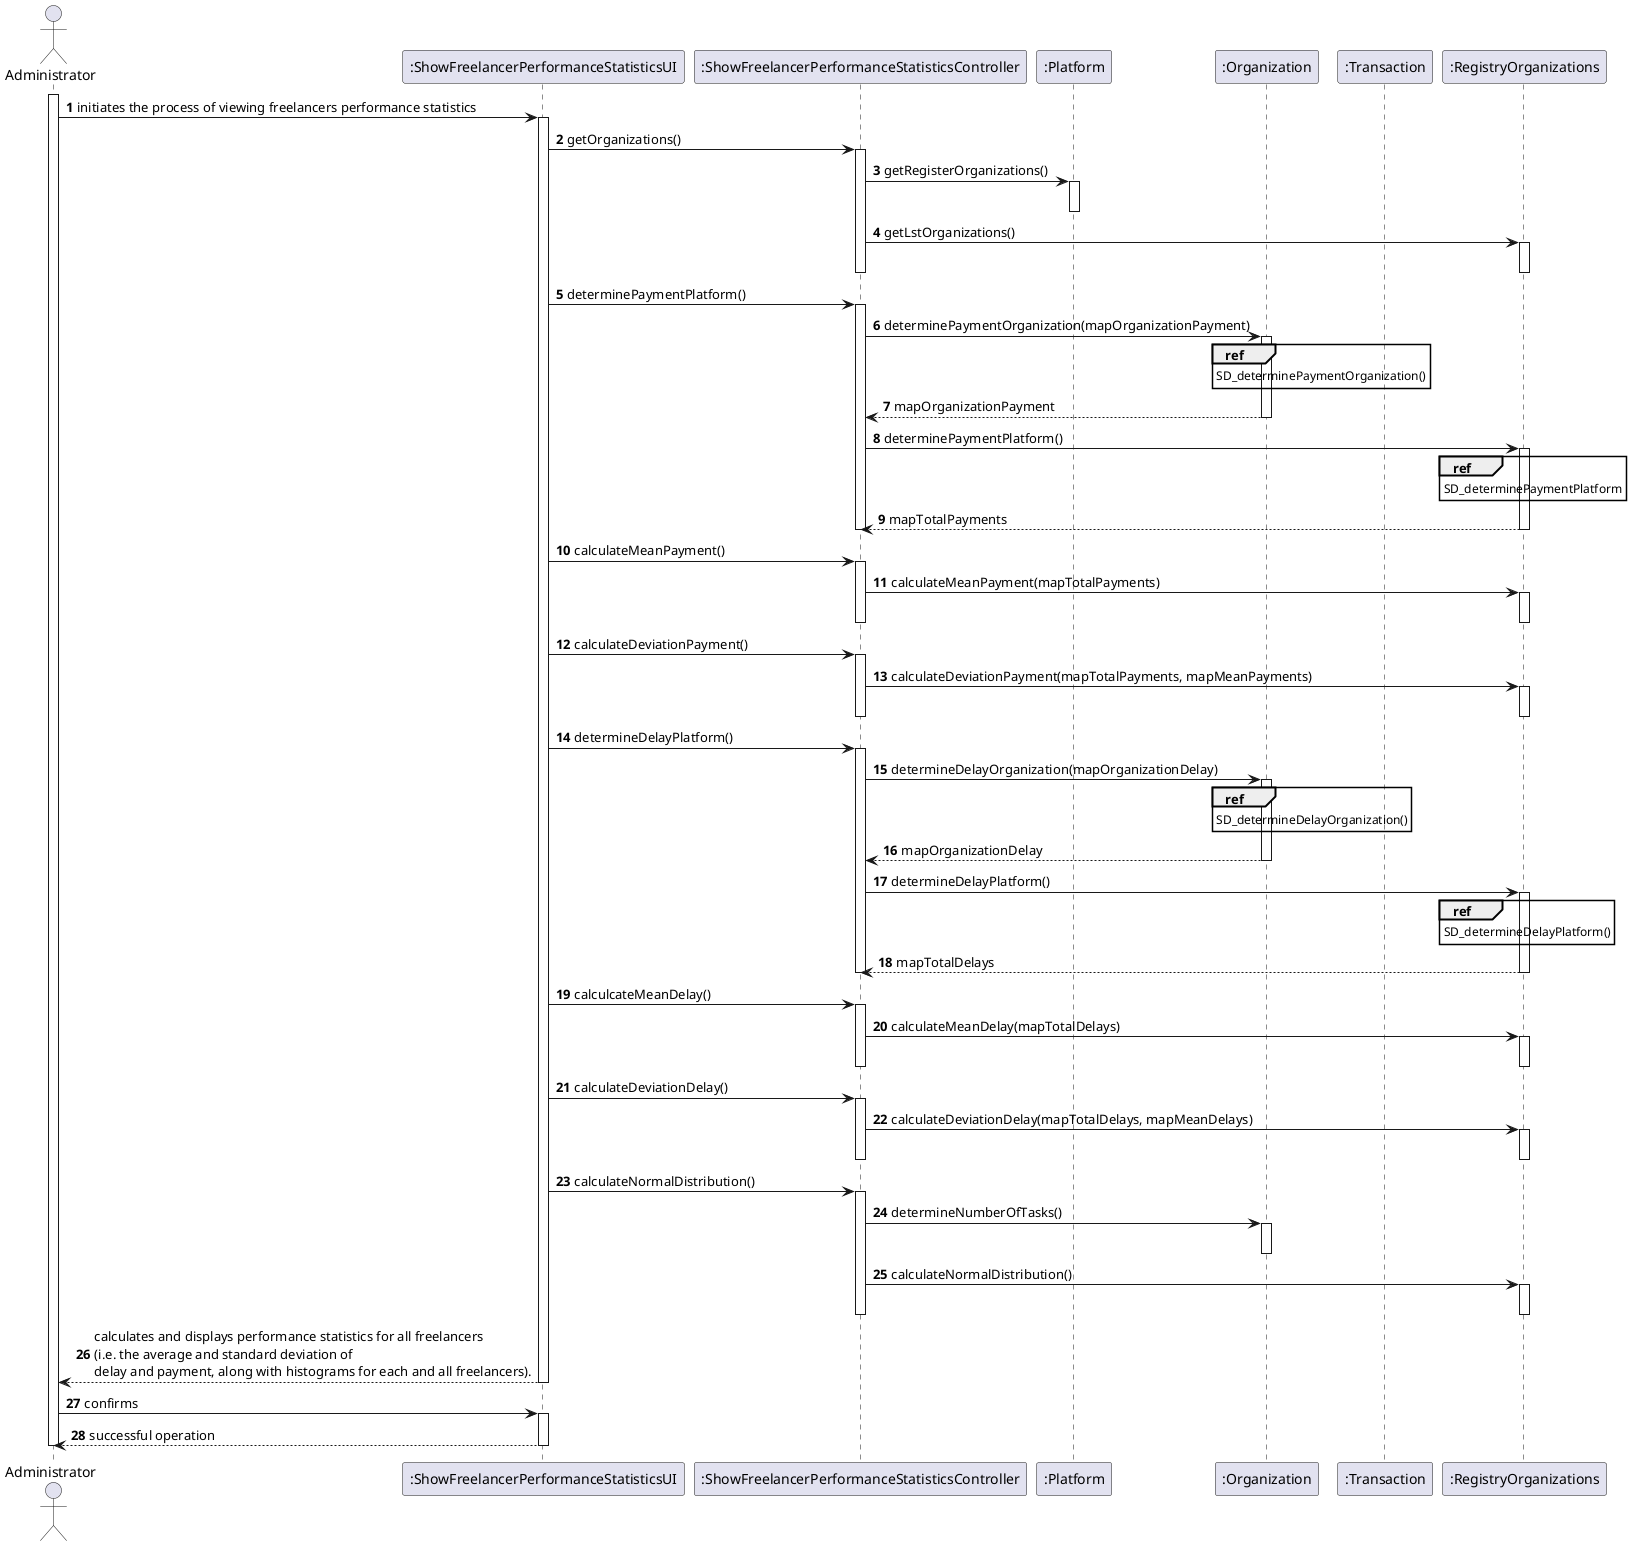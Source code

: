 @startuml
autonumber

actor "Administrator" as ADM
participant ":ShowFreelancerPerformanceStatisticsUI" as UI
participant ":ShowFreelancerPerformanceStatisticsController" as CTL
participant ":Platform" as PLT
participant ":Organization" as O
participant ":Transaction" as T
participant ":RegistryOrganizations" as RO

activate ADM
ADM -> UI : initiates the process of viewing freelancers performance statistics
activate UI

UI -> CTL : getOrganizations()
activate CTL
CTL -> PLT : getRegisterOrganizations()
activate PLT
deactivate PLT
CTL -> RO : getLstOrganizations()
activate RO
deactivate RO
deactivate CTL

UI -> CTL : determinePaymentPlatform()
activate CTL

CTL -> O : determinePaymentOrganization(mapOrganizationPayment)
activate O
ref over O
SD_determinePaymentOrganization()
end ref
CTL <-- O : mapOrganizationPayment
deactivate O

CTL -> RO : determinePaymentPlatform()
activate RO
ref over RO
SD_determinePaymentPlatform
end ref
CTL <-- RO : mapTotalPayments
deactivate RO
deactivate CTL

UI -> CTL : calculateMeanPayment()
activate CTL
CTL -> RO : calculateMeanPayment(mapTotalPayments)
activate RO
deactivate RO
deactivate CTL

UI -> CTL : calculateDeviationPayment()
activate CTL
CTL -> RO : calculateDeviationPayment(mapTotalPayments, mapMeanPayments)
activate RO
deactivate RO
deactivate CTL


UI -> CTL : determineDelayPlatform()
activate CTL
CTL -> O : determineDelayOrganization(mapOrganizationDelay)
activate O
ref over O
SD_determineDelayOrganization()
end ref
CTL <-- O : mapOrganizationDelay
deactivate O

CTL -> RO : determineDelayPlatform()
activate RO
ref over RO
SD_determineDelayPlatform()
end ref
CTL <-- RO : mapTotalDelays
deactivate RO
deactivate CTL

UI -> CTL : calculcateMeanDelay()
activate CTL
CTL -> RO : calculateMeanDelay(mapTotalDelays)
activate RO
deactivate RO
deactivate CTL

UI -> CTL : calculateDeviationDelay()
activate CTL
CTL -> RO : calculateDeviationDelay(mapTotalDelays, mapMeanDelays)
activate RO
deactivate RO
deactivate CTL


UI -> CTL : calculateNormalDistribution()
activate CTL
CTL -> O: determineNumberOfTasks()
activate O
deactivate O
CTL -> RO: calculateNormalDistribution()
activate RO
deactivate RO
deactivate CTL

UI --> ADM : calculates and displays performance statistics for all freelancers \n(i.e. the average and standard deviation of \ndelay and payment, along with histograms for each and all freelancers).
deactivate UI
ADM -> UI : confirms
activate UI
UI --> ADM : successful operation
deactivate UI
deactivate ADM


@enduml
